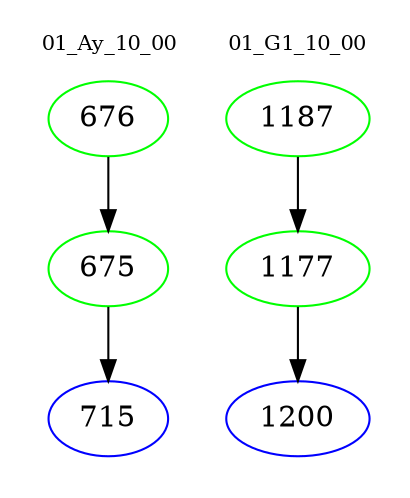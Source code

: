 digraph{
subgraph cluster_0 {
color = white
label = "01_Ay_10_00";
fontsize=10;
T0_676 [label="676", color="green"]
T0_676 -> T0_675 [color="black"]
T0_675 [label="675", color="green"]
T0_675 -> T0_715 [color="black"]
T0_715 [label="715", color="blue"]
}
subgraph cluster_1 {
color = white
label = "01_G1_10_00";
fontsize=10;
T1_1187 [label="1187", color="green"]
T1_1187 -> T1_1177 [color="black"]
T1_1177 [label="1177", color="green"]
T1_1177 -> T1_1200 [color="black"]
T1_1200 [label="1200", color="blue"]
}
}

